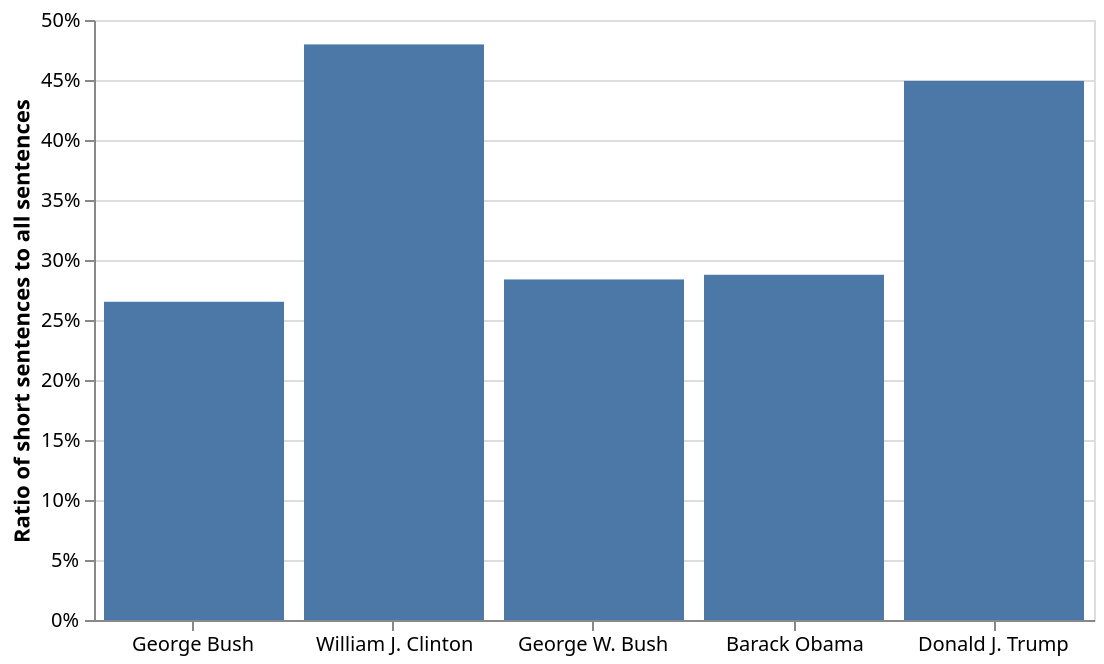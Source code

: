 {"$schema": "https://vega.github.io/schema/vega-lite/v1.2.1.json", "data": {"values": [{"avg_sent_length": 19.271873862947242, "avg_token_prob": -7.339620989650501, "avg_word_length": 4.080778317471865, "n_documents": 812.0, "n_nouns": 122297.0, "n_sents": 41225.0, "n_sents_using_only_5000_mcew": 12407.0, "n_sents_using_only_own_2000_mcw": 13726.0, "n_sents_using_only_own_2000_mcw_or_2000_mcew": 14053.0, "n_short_sents": 10933.0, "n_tokens": 794483.0, "n_types": 19446.0, "n_verbs": 123720.0, "n_words": 668968.0, "president": "George Bush", "president_id": 41, "value": 0.265203153426319}, {"avg_sent_length": 14.15819856398249, "avg_token_prob": -7.073009309080566, "avg_word_length": 3.876235394090165, "n_documents": 915.0, "n_nouns": 368347.0, "n_sents": 160583.0, "n_sents_using_only_5000_mcew": 79126.0, "n_sents_using_only_own_2000_mcw": 95405.0, "n_sents_using_only_own_2000_mcw_or_2000_mcew": 96700.0, "n_short_sents": 77026.0, "n_tokens": 2273566.0, "n_types": 23036.0, "n_verbs": 409661.0, "n_words": 1888059.0, "president": "William J. Clinton", "president_id": 42, "value": 0.4796647216704134}, {"avg_sent_length": 18.3636525106126, "avg_token_prob": -7.2363726838717595, "avg_word_length": 4.045261980941916, "n_documents": 769.0, "n_nouns": 159592.0, "n_sents": 56301.0, "n_sents_using_only_5000_mcew": 17500.0, "n_sents_using_only_own_2000_mcw": 22007.0, "n_sents_using_only_own_2000_mcw_or_2000_mcew": 22436.0, "n_short_sents": 15978.0, "n_tokens": 1033892.0, "n_types": 19800.0, "n_verbs": 174000.0, "n_words": 873924.0, "president": "George W. Bush", "president_id": 43, "value": 0.2837960249373901}, {"avg_sent_length": 20.44958387658864, "avg_token_prob": -7.095109023329605, "avg_word_length": 4.033637700537946, "n_documents": 862.0, "n_nouns": 278723.0, "n_sents": 82067.0, "n_sents_using_only_5000_mcew": 24957.0, "n_sents_using_only_own_2000_mcw": 30602.0, "n_sents_using_only_own_2000_mcw_or_2000_mcew": 31398.0, "n_short_sents": 23610.0, "n_tokens": 1678236.0, "n_types": 22849.0, "n_verbs": 304453.0, "n_words": 1424142.0, "president": "Barack Obama", "president_id": 44, "value": 0.28769176404644986}, {"avg_sent_length": 14.153145282076885, "avg_token_prob": -7.119351265358976, "avg_word_length": 3.894255576622524, "n_documents": 588.0, "n_nouns": 149104.0, "n_sents": 72108.0, "n_sents_using_only_5000_mcew": 29774.0, "n_sents_using_only_own_2000_mcw": 37769.0, "n_sents_using_only_own_2000_mcw_or_2000_mcew": 38596.0, "n_short_sents": 32394.0, "n_tokens": 1020555.0, "n_types": 18597.0, "n_verbs": 179951.0, "n_words": 830618.0, "president": "Donald J. Trump", "president_id": 45, "value": 0.4492428024629722}]}, "encoding": {"x": {"axis": {"labelAngle": 0.0}, "field": "president", "sort": {"field": "president_id", "op": "values"}, "title": "", "type": "nominal"}, "y": {"axis": {"format": ".0%"}, "field": "value", "title": "Ratio of short sentences to all sentences", "type": "quantitative"}}, "height": 300.0, "mark": "bar", "width": 500.0}